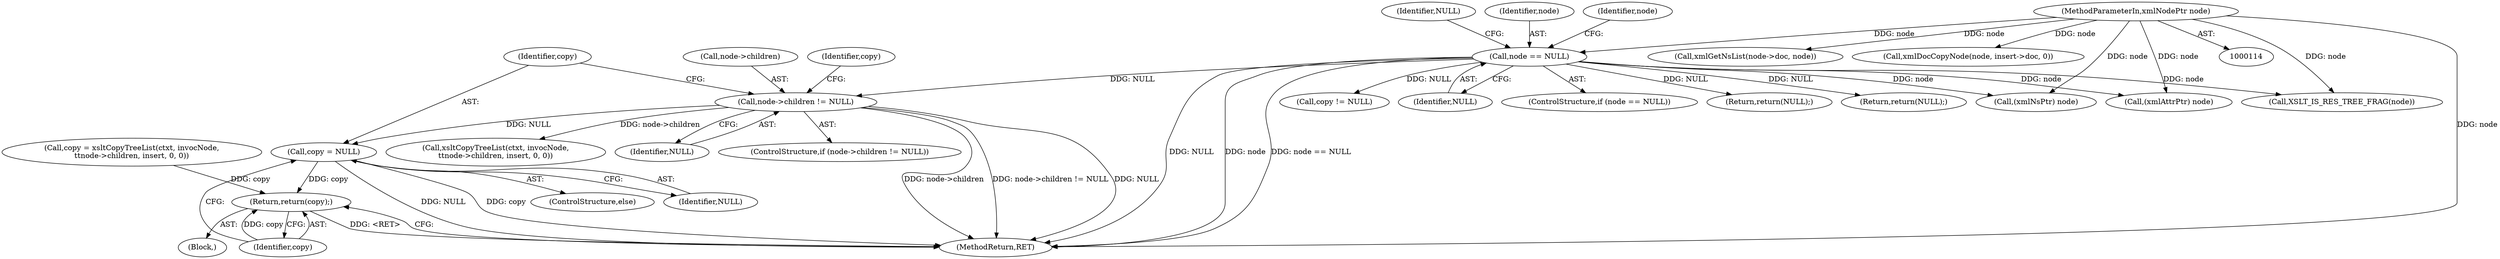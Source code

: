 digraph "0_Chrome_96dbafe288dbe2f0cc45fa3c39daf6d0c37acbab_37@API" {
"1000225" [label="(Call,copy = NULL)"];
"1000208" [label="(Call,node->children != NULL)"];
"1000124" [label="(Call,node == NULL)"];
"1000117" [label="(MethodParameterIn,xmlNodePtr node)"];
"1000228" [label="(Return,return(copy);)"];
"1000324" [label="(Call,xmlGetNsList(node->doc, node))"];
"1000224" [label="(ControlStructure,else)"];
"1000128" [label="(Identifier,NULL)"];
"1000225" [label="(Call,copy = NULL)"];
"1000215" [label="(Call,xsltCopyTreeList(ctxt, invocNode,\n\t\tnode->children, insert, 0, 0))"];
"1000201" [label="(Return,return(NULL);)"];
"1000127" [label="(Return,return(NULL);)"];
"1000213" [label="(Call,copy = xsltCopyTreeList(ctxt, invocNode,\n\t\tnode->children, insert, 0, 0))"];
"1000232" [label="(Call,xmlDocCopyNode(node, insert->doc, 0))"];
"1000204" [label="(Call,XSLT_IS_RES_TREE_FRAG(node))"];
"1000189" [label="(Call,(xmlNsPtr) node)"];
"1000214" [label="(Identifier,copy)"];
"1000209" [label="(Call,node->children)"];
"1000125" [label="(Identifier,node)"];
"1000229" [label="(Identifier,copy)"];
"1000206" [label="(Block,)"];
"1000131" [label="(Identifier,node)"];
"1000239" [label="(Call,copy != NULL)"];
"1000547" [label="(MethodReturn,RET)"];
"1000178" [label="(Call,(xmlAttrPtr) node)"];
"1000208" [label="(Call,node->children != NULL)"];
"1000227" [label="(Identifier,NULL)"];
"1000126" [label="(Identifier,NULL)"];
"1000212" [label="(Identifier,NULL)"];
"1000207" [label="(ControlStructure,if (node->children != NULL))"];
"1000228" [label="(Return,return(copy);)"];
"1000226" [label="(Identifier,copy)"];
"1000123" [label="(ControlStructure,if (node == NULL))"];
"1000124" [label="(Call,node == NULL)"];
"1000117" [label="(MethodParameterIn,xmlNodePtr node)"];
"1000225" -> "1000224"  [label="AST: "];
"1000225" -> "1000227"  [label="CFG: "];
"1000226" -> "1000225"  [label="AST: "];
"1000227" -> "1000225"  [label="AST: "];
"1000229" -> "1000225"  [label="CFG: "];
"1000225" -> "1000547"  [label="DDG: NULL"];
"1000225" -> "1000547"  [label="DDG: copy"];
"1000208" -> "1000225"  [label="DDG: NULL"];
"1000225" -> "1000228"  [label="DDG: copy"];
"1000208" -> "1000207"  [label="AST: "];
"1000208" -> "1000212"  [label="CFG: "];
"1000209" -> "1000208"  [label="AST: "];
"1000212" -> "1000208"  [label="AST: "];
"1000214" -> "1000208"  [label="CFG: "];
"1000226" -> "1000208"  [label="CFG: "];
"1000208" -> "1000547"  [label="DDG: node->children"];
"1000208" -> "1000547"  [label="DDG: node->children != NULL"];
"1000208" -> "1000547"  [label="DDG: NULL"];
"1000124" -> "1000208"  [label="DDG: NULL"];
"1000208" -> "1000215"  [label="DDG: node->children"];
"1000124" -> "1000123"  [label="AST: "];
"1000124" -> "1000126"  [label="CFG: "];
"1000125" -> "1000124"  [label="AST: "];
"1000126" -> "1000124"  [label="AST: "];
"1000128" -> "1000124"  [label="CFG: "];
"1000131" -> "1000124"  [label="CFG: "];
"1000124" -> "1000547"  [label="DDG: NULL"];
"1000124" -> "1000547"  [label="DDG: node"];
"1000124" -> "1000547"  [label="DDG: node == NULL"];
"1000117" -> "1000124"  [label="DDG: node"];
"1000124" -> "1000127"  [label="DDG: NULL"];
"1000124" -> "1000178"  [label="DDG: node"];
"1000124" -> "1000189"  [label="DDG: node"];
"1000124" -> "1000201"  [label="DDG: NULL"];
"1000124" -> "1000204"  [label="DDG: node"];
"1000124" -> "1000239"  [label="DDG: NULL"];
"1000117" -> "1000114"  [label="AST: "];
"1000117" -> "1000547"  [label="DDG: node"];
"1000117" -> "1000178"  [label="DDG: node"];
"1000117" -> "1000189"  [label="DDG: node"];
"1000117" -> "1000204"  [label="DDG: node"];
"1000117" -> "1000232"  [label="DDG: node"];
"1000117" -> "1000324"  [label="DDG: node"];
"1000228" -> "1000206"  [label="AST: "];
"1000228" -> "1000229"  [label="CFG: "];
"1000229" -> "1000228"  [label="AST: "];
"1000547" -> "1000228"  [label="CFG: "];
"1000228" -> "1000547"  [label="DDG: <RET>"];
"1000229" -> "1000228"  [label="DDG: copy"];
"1000213" -> "1000228"  [label="DDG: copy"];
}
